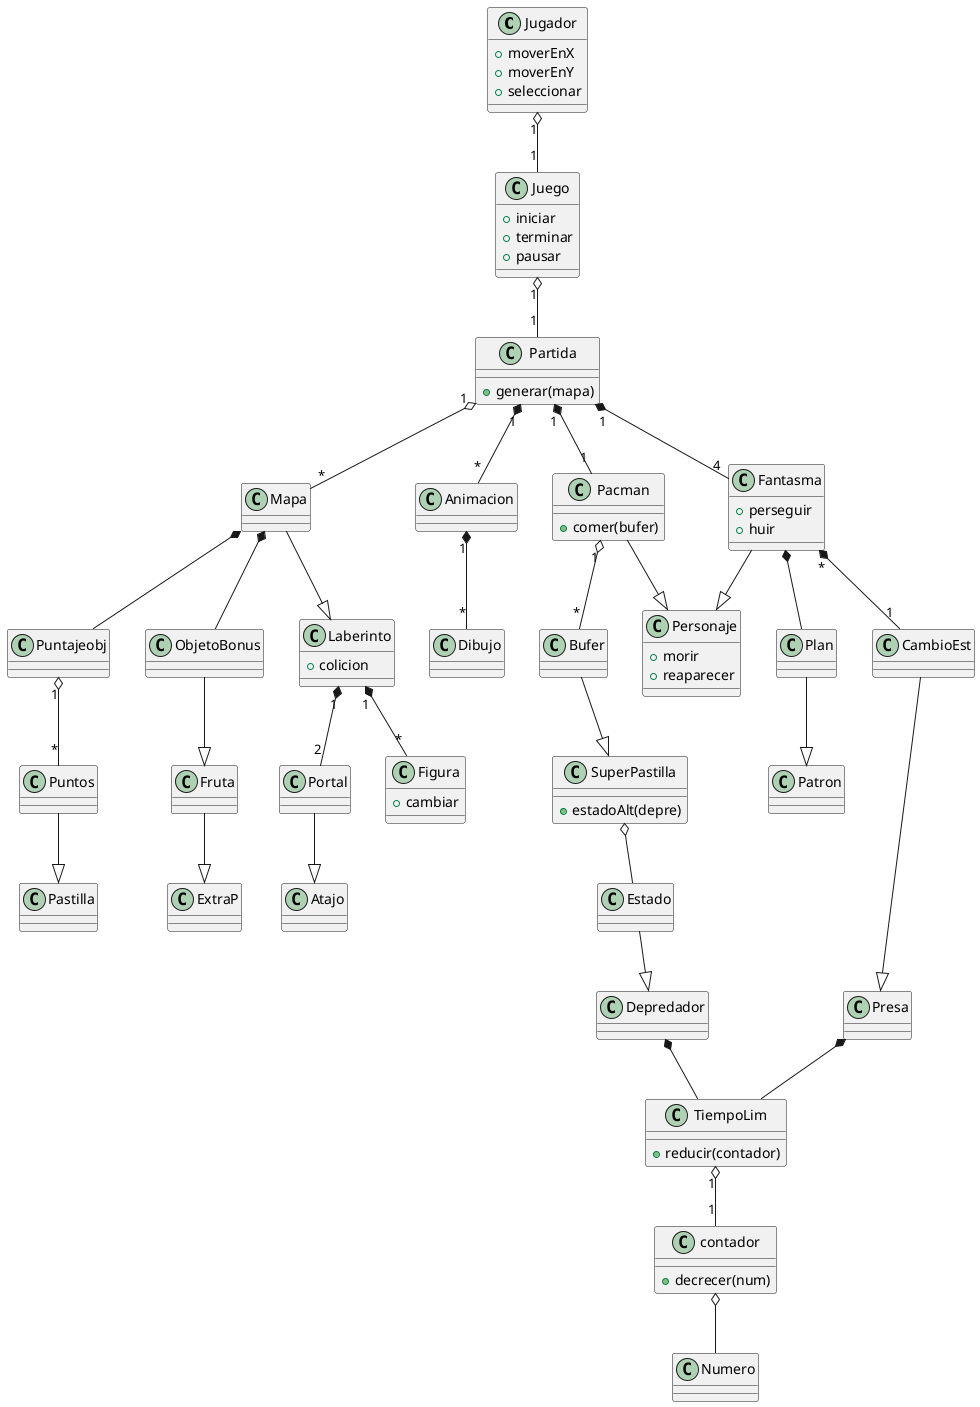 @startuml diagrama

class Jugador{
    +moverEnX
    +moverEnY
    +seleccionar
}

class Juego{
+iniciar
+terminar
+pausar
}

class Partida{
    +generar(mapa)
}

class Mapa{}
class Puntajeobj{}
class ObjetoBonus{}

class Laberinto{
+colicion
}
class Portal{}
class Atajo{}

class Figura{
    +cambiar
}

class Personaje{
+morir
+reaparecer
}

class Estado{}

class Presa{}
class Depredador{}
class TiempoLim{
    +reducir(contador)
}
class contador{
    +decrecer(num)
}

class Animacion{}

class Numero{}

class Pacman{
+comer(bufer)
}

class Fantasma{
+perseguir
+huir
}
class Plan{}
class Patron{}
class CambioEst{}

class Bufer{}

class Dibujo{}

class Pastilla{}
class Puntos{}

class SuperPastilla{
    +estadoAlt(depre)
}

class Fruta{}
class ExtraP

Jugador "1" o-- "1" Juego
Juego "1" o-- "1" Partida
Partida "1" o-- "*" Mapa
Partida "1" *-- "1" Pacman
Partida "1" *-- "4" Fantasma
Partida "1" *-- "*" Animacion

Mapa *-- Puntajeobj
Mapa *-- ObjetoBonus
ObjetoBonus --|> Fruta
Fruta --|> ExtraP
Mapa--|>Laberinto
Laberinto "1" *-- "*" Figura
Laberinto "1" *-- "2" Portal
Portal --|> Atajo

Animacion "1" *-- "*" Dibujo

Pacman --|> Personaje
Pacman "1" o-- "*" Bufer
Bufer --|> SuperPastilla
SuperPastilla o-- Estado
Estado --|> Depredador
Depredador *-- TiempoLim
TiempoLim "1" o-- "1" contador
contador o-- Numero

Fantasma --|> Personaje
Fantasma *-- Plan
Plan --|> Patron
Fantasma "*" *-- "1" CambioEst
CambioEst --|> Presa
Presa *-- TiempoLim

Puntajeobj "1" o-- "*" Puntos
Puntos --|> Pastilla

@enduml